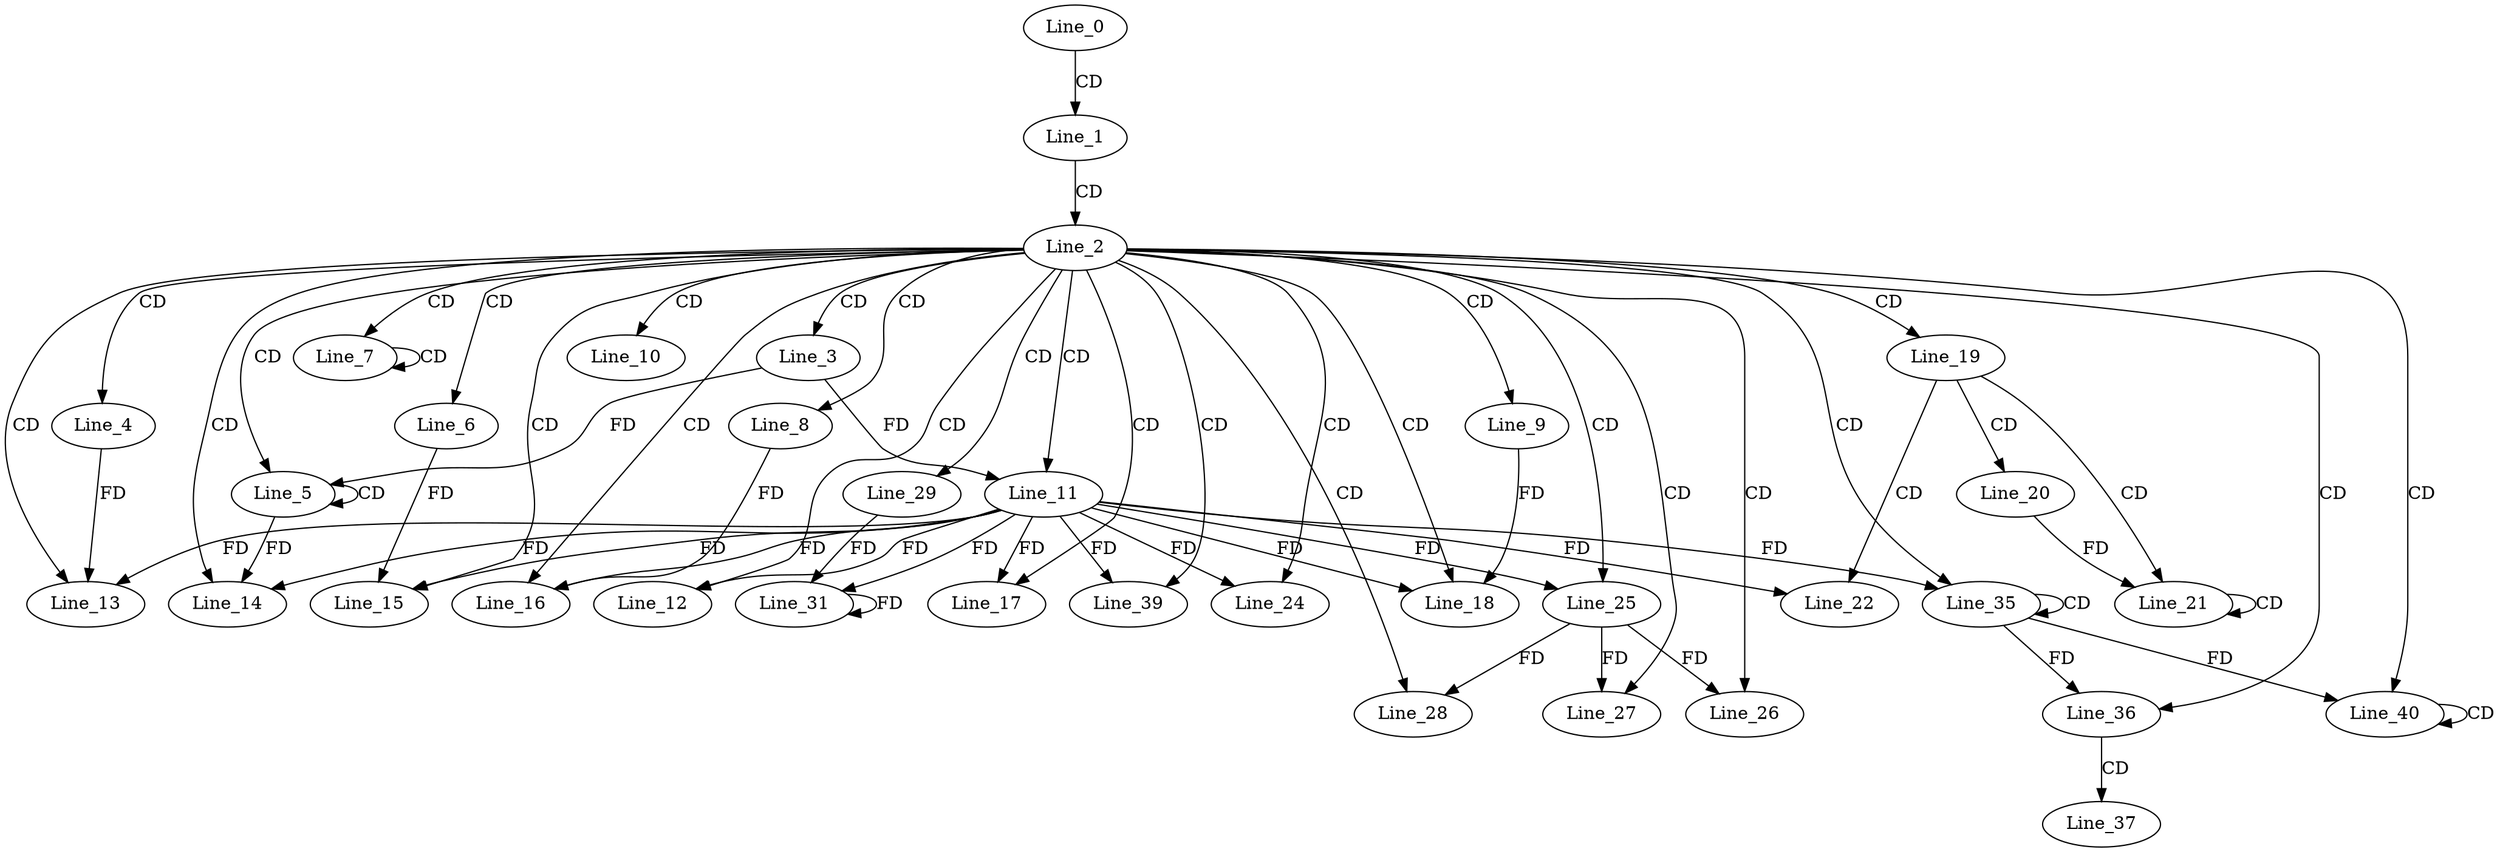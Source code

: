digraph G {
  Line_0;
  Line_1;
  Line_2;
  Line_3;
  Line_4;
  Line_5;
  Line_5;
  Line_6;
  Line_7;
  Line_7;
  Line_8;
  Line_9;
  Line_10;
  Line_11;
  Line_11;
  Line_12;
  Line_13;
  Line_14;
  Line_15;
  Line_16;
  Line_17;
  Line_18;
  Line_19;
  Line_20;
  Line_21;
  Line_21;
  Line_21;
  Line_22;
  Line_24;
  Line_25;
  Line_25;
  Line_26;
  Line_27;
  Line_28;
  Line_29;
  Line_31;
  Line_31;
  Line_35;
  Line_35;
  Line_35;
  Line_35;
  Line_36;
  Line_37;
  Line_39;
  Line_39;
  Line_39;
  Line_40;
  Line_40;
  Line_0 -> Line_1 [ label="CD" ];
  Line_1 -> Line_2 [ label="CD" ];
  Line_2 -> Line_3 [ label="CD" ];
  Line_2 -> Line_4 [ label="CD" ];
  Line_2 -> Line_5 [ label="CD" ];
  Line_5 -> Line_5 [ label="CD" ];
  Line_3 -> Line_5 [ label="FD" ];
  Line_2 -> Line_6 [ label="CD" ];
  Line_2 -> Line_7 [ label="CD" ];
  Line_7 -> Line_7 [ label="CD" ];
  Line_2 -> Line_8 [ label="CD" ];
  Line_2 -> Line_9 [ label="CD" ];
  Line_2 -> Line_10 [ label="CD" ];
  Line_2 -> Line_11 [ label="CD" ];
  Line_3 -> Line_11 [ label="FD" ];
  Line_2 -> Line_12 [ label="CD" ];
  Line_11 -> Line_12 [ label="FD" ];
  Line_2 -> Line_13 [ label="CD" ];
  Line_11 -> Line_13 [ label="FD" ];
  Line_4 -> Line_13 [ label="FD" ];
  Line_2 -> Line_14 [ label="CD" ];
  Line_11 -> Line_14 [ label="FD" ];
  Line_5 -> Line_14 [ label="FD" ];
  Line_2 -> Line_15 [ label="CD" ];
  Line_11 -> Line_15 [ label="FD" ];
  Line_6 -> Line_15 [ label="FD" ];
  Line_2 -> Line_16 [ label="CD" ];
  Line_11 -> Line_16 [ label="FD" ];
  Line_8 -> Line_16 [ label="FD" ];
  Line_2 -> Line_17 [ label="CD" ];
  Line_11 -> Line_17 [ label="FD" ];
  Line_2 -> Line_18 [ label="CD" ];
  Line_11 -> Line_18 [ label="FD" ];
  Line_9 -> Line_18 [ label="FD" ];
  Line_2 -> Line_19 [ label="CD" ];
  Line_19 -> Line_20 [ label="CD" ];
  Line_19 -> Line_21 [ label="CD" ];
  Line_21 -> Line_21 [ label="CD" ];
  Line_20 -> Line_21 [ label="FD" ];
  Line_19 -> Line_22 [ label="CD" ];
  Line_11 -> Line_22 [ label="FD" ];
  Line_2 -> Line_24 [ label="CD" ];
  Line_11 -> Line_24 [ label="FD" ];
  Line_2 -> Line_25 [ label="CD" ];
  Line_11 -> Line_25 [ label="FD" ];
  Line_2 -> Line_26 [ label="CD" ];
  Line_25 -> Line_26 [ label="FD" ];
  Line_2 -> Line_27 [ label="CD" ];
  Line_25 -> Line_27 [ label="FD" ];
  Line_2 -> Line_28 [ label="CD" ];
  Line_25 -> Line_28 [ label="FD" ];
  Line_2 -> Line_29 [ label="CD" ];
  Line_29 -> Line_31 [ label="FD" ];
  Line_31 -> Line_31 [ label="FD" ];
  Line_11 -> Line_31 [ label="FD" ];
  Line_2 -> Line_35 [ label="CD" ];
  Line_35 -> Line_35 [ label="CD" ];
  Line_11 -> Line_35 [ label="FD" ];
  Line_2 -> Line_36 [ label="CD" ];
  Line_35 -> Line_36 [ label="FD" ];
  Line_36 -> Line_37 [ label="CD" ];
  Line_2 -> Line_39 [ label="CD" ];
  Line_11 -> Line_39 [ label="FD" ];
  Line_2 -> Line_40 [ label="CD" ];
  Line_40 -> Line_40 [ label="CD" ];
  Line_35 -> Line_40 [ label="FD" ];
}
